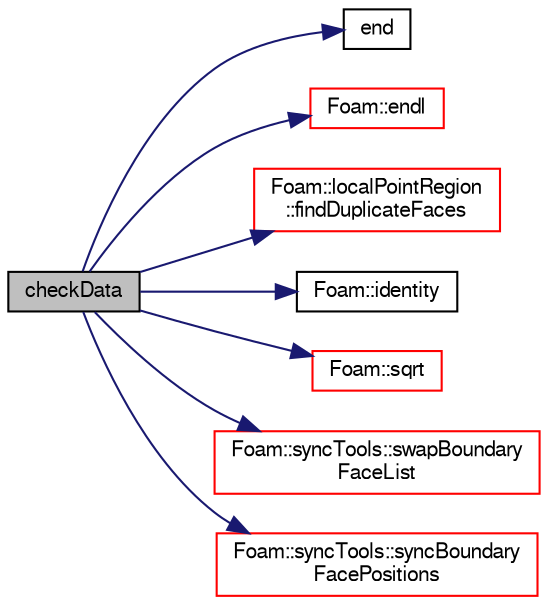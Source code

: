digraph "checkData"
{
  bgcolor="transparent";
  edge [fontname="FreeSans",fontsize="10",labelfontname="FreeSans",labelfontsize="10"];
  node [fontname="FreeSans",fontsize="10",shape=record];
  rankdir="LR";
  Node1 [label="checkData",height=0.2,width=0.4,color="black", fillcolor="grey75", style="filled" fontcolor="black"];
  Node1 -> Node2 [color="midnightblue",fontsize="10",style="solid",fontname="FreeSans"];
  Node2 [label="end",height=0.2,width=0.4,color="black",URL="$a04168.html#a343b76d5aedb8270ed459bc189e3e407"];
  Node1 -> Node3 [color="midnightblue",fontsize="10",style="solid",fontname="FreeSans"];
  Node3 [label="Foam::endl",height=0.2,width=0.4,color="red",URL="$a10237.html#a2db8fe02a0d3909e9351bb4275b23ce4",tooltip="Add newline and flush stream. "];
  Node1 -> Node4 [color="midnightblue",fontsize="10",style="solid",fontname="FreeSans"];
  Node4 [label="Foam::localPointRegion\l::findDuplicateFaces",height=0.2,width=0.4,color="red",URL="$a01339.html#a6a37b082fe46b394cc065a8dfa76f62c",tooltip="Helper routine to find baffles (two boundary faces using the. "];
  Node1 -> Node5 [color="midnightblue",fontsize="10",style="solid",fontname="FreeSans"];
  Node5 [label="Foam::identity",height=0.2,width=0.4,color="black",URL="$a10237.html#a36af96cb841435845fffb4fe69208490",tooltip="Create identity map (map[i] == i) of given length. "];
  Node1 -> Node6 [color="midnightblue",fontsize="10",style="solid",fontname="FreeSans"];
  Node6 [label="Foam::sqrt",height=0.2,width=0.4,color="red",URL="$a10237.html#a8616bd62eebf2342a80222fecb1bda71"];
  Node1 -> Node7 [color="midnightblue",fontsize="10",style="solid",fontname="FreeSans"];
  Node7 [label="Foam::syncTools::swapBoundary\lFaceList",height=0.2,width=0.4,color="red",URL="$a02474.html#a30e4f2ce2c2399c35f5d674bdb7c07fd",tooltip="Swap coupled boundary face values. "];
  Node1 -> Node8 [color="midnightblue",fontsize="10",style="solid",fontname="FreeSans"];
  Node8 [label="Foam::syncTools::syncBoundary\lFacePositions",height=0.2,width=0.4,color="red",URL="$a02474.html#a6df81b2bf1cb57d5a6ccc1d8d26b711c",tooltip="Synchronize locations on boundary faces only. "];
}
